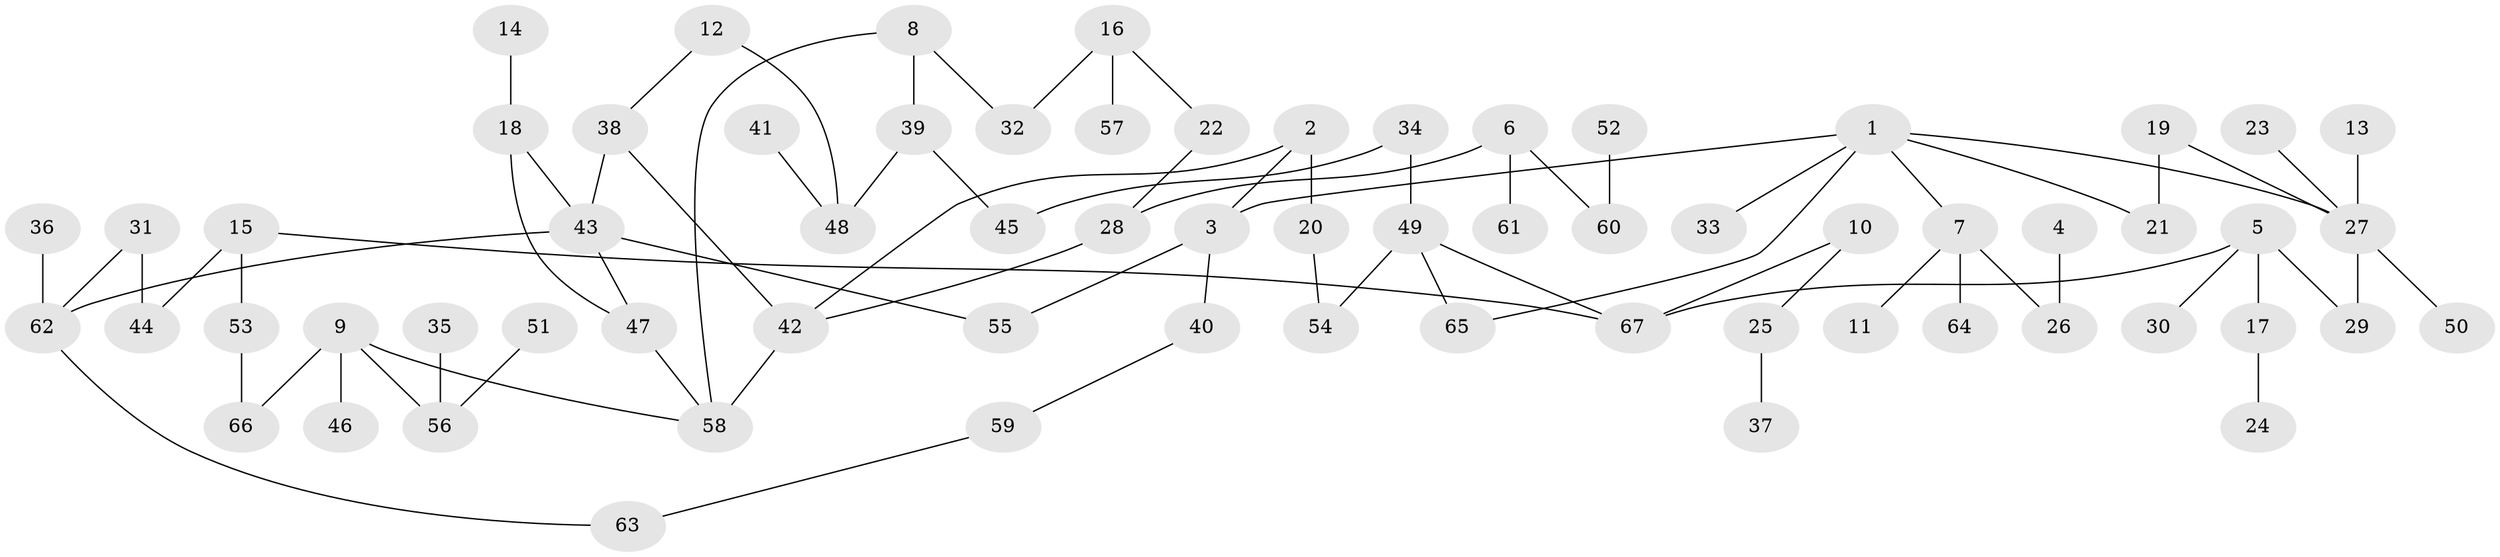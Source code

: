// original degree distribution, {6: 0.014925373134328358, 8: 0.007462686567164179, 5: 0.04477611940298507, 3: 0.17164179104477612, 1: 0.41044776119402987, 4: 0.05970149253731343, 2: 0.27611940298507465, 7: 0.014925373134328358}
// Generated by graph-tools (version 1.1) at 2025/00/03/09/25 03:00:58]
// undirected, 67 vertices, 78 edges
graph export_dot {
graph [start="1"]
  node [color=gray90,style=filled];
  1;
  2;
  3;
  4;
  5;
  6;
  7;
  8;
  9;
  10;
  11;
  12;
  13;
  14;
  15;
  16;
  17;
  18;
  19;
  20;
  21;
  22;
  23;
  24;
  25;
  26;
  27;
  28;
  29;
  30;
  31;
  32;
  33;
  34;
  35;
  36;
  37;
  38;
  39;
  40;
  41;
  42;
  43;
  44;
  45;
  46;
  47;
  48;
  49;
  50;
  51;
  52;
  53;
  54;
  55;
  56;
  57;
  58;
  59;
  60;
  61;
  62;
  63;
  64;
  65;
  66;
  67;
  1 -- 3 [weight=1.0];
  1 -- 7 [weight=1.0];
  1 -- 21 [weight=1.0];
  1 -- 27 [weight=1.0];
  1 -- 33 [weight=1.0];
  1 -- 65 [weight=1.0];
  2 -- 3 [weight=1.0];
  2 -- 20 [weight=1.0];
  2 -- 42 [weight=1.0];
  3 -- 40 [weight=1.0];
  3 -- 55 [weight=1.0];
  4 -- 26 [weight=1.0];
  5 -- 17 [weight=1.0];
  5 -- 29 [weight=1.0];
  5 -- 30 [weight=1.0];
  5 -- 67 [weight=1.0];
  6 -- 28 [weight=1.0];
  6 -- 60 [weight=1.0];
  6 -- 61 [weight=1.0];
  7 -- 11 [weight=1.0];
  7 -- 26 [weight=1.0];
  7 -- 64 [weight=1.0];
  8 -- 32 [weight=1.0];
  8 -- 39 [weight=1.0];
  8 -- 58 [weight=1.0];
  9 -- 46 [weight=1.0];
  9 -- 56 [weight=1.0];
  9 -- 58 [weight=1.0];
  9 -- 66 [weight=1.0];
  10 -- 25 [weight=1.0];
  10 -- 67 [weight=1.0];
  12 -- 38 [weight=1.0];
  12 -- 48 [weight=1.0];
  13 -- 27 [weight=1.0];
  14 -- 18 [weight=1.0];
  15 -- 44 [weight=1.0];
  15 -- 53 [weight=1.0];
  15 -- 67 [weight=1.0];
  16 -- 22 [weight=1.0];
  16 -- 32 [weight=1.0];
  16 -- 57 [weight=1.0];
  17 -- 24 [weight=1.0];
  18 -- 43 [weight=1.0];
  18 -- 47 [weight=1.0];
  19 -- 21 [weight=1.0];
  19 -- 27 [weight=1.0];
  20 -- 54 [weight=1.0];
  22 -- 28 [weight=1.0];
  23 -- 27 [weight=1.0];
  25 -- 37 [weight=1.0];
  27 -- 29 [weight=1.0];
  27 -- 50 [weight=1.0];
  28 -- 42 [weight=1.0];
  31 -- 44 [weight=1.0];
  31 -- 62 [weight=1.0];
  34 -- 45 [weight=1.0];
  34 -- 49 [weight=1.0];
  35 -- 56 [weight=1.0];
  36 -- 62 [weight=1.0];
  38 -- 42 [weight=1.0];
  38 -- 43 [weight=1.0];
  39 -- 45 [weight=1.0];
  39 -- 48 [weight=1.0];
  40 -- 59 [weight=1.0];
  41 -- 48 [weight=1.0];
  42 -- 58 [weight=2.0];
  43 -- 47 [weight=1.0];
  43 -- 55 [weight=1.0];
  43 -- 62 [weight=1.0];
  47 -- 58 [weight=1.0];
  49 -- 54 [weight=1.0];
  49 -- 65 [weight=1.0];
  49 -- 67 [weight=1.0];
  51 -- 56 [weight=1.0];
  52 -- 60 [weight=1.0];
  53 -- 66 [weight=1.0];
  59 -- 63 [weight=1.0];
  62 -- 63 [weight=1.0];
}
